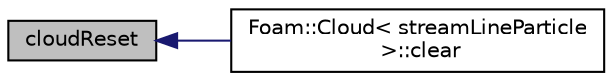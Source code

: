 digraph "cloudReset"
{
  bgcolor="transparent";
  edge [fontname="Helvetica",fontsize="10",labelfontname="Helvetica",labelfontsize="10"];
  node [fontname="Helvetica",fontsize="10",shape=record];
  rankdir="LR";
  Node1 [label="cloudReset",height=0.2,width=0.4,color="black", fillcolor="grey75", style="filled", fontcolor="black"];
  Node1 -> Node2 [dir="back",color="midnightblue",fontsize="10",style="solid",fontname="Helvetica"];
  Node2 [label="Foam::Cloud\< streamLineParticle\l \>::clear",height=0.2,width=0.4,color="black",URL="$a00271.html#ac8bb3912a3ce86b15842e79d0b421204"];
}
